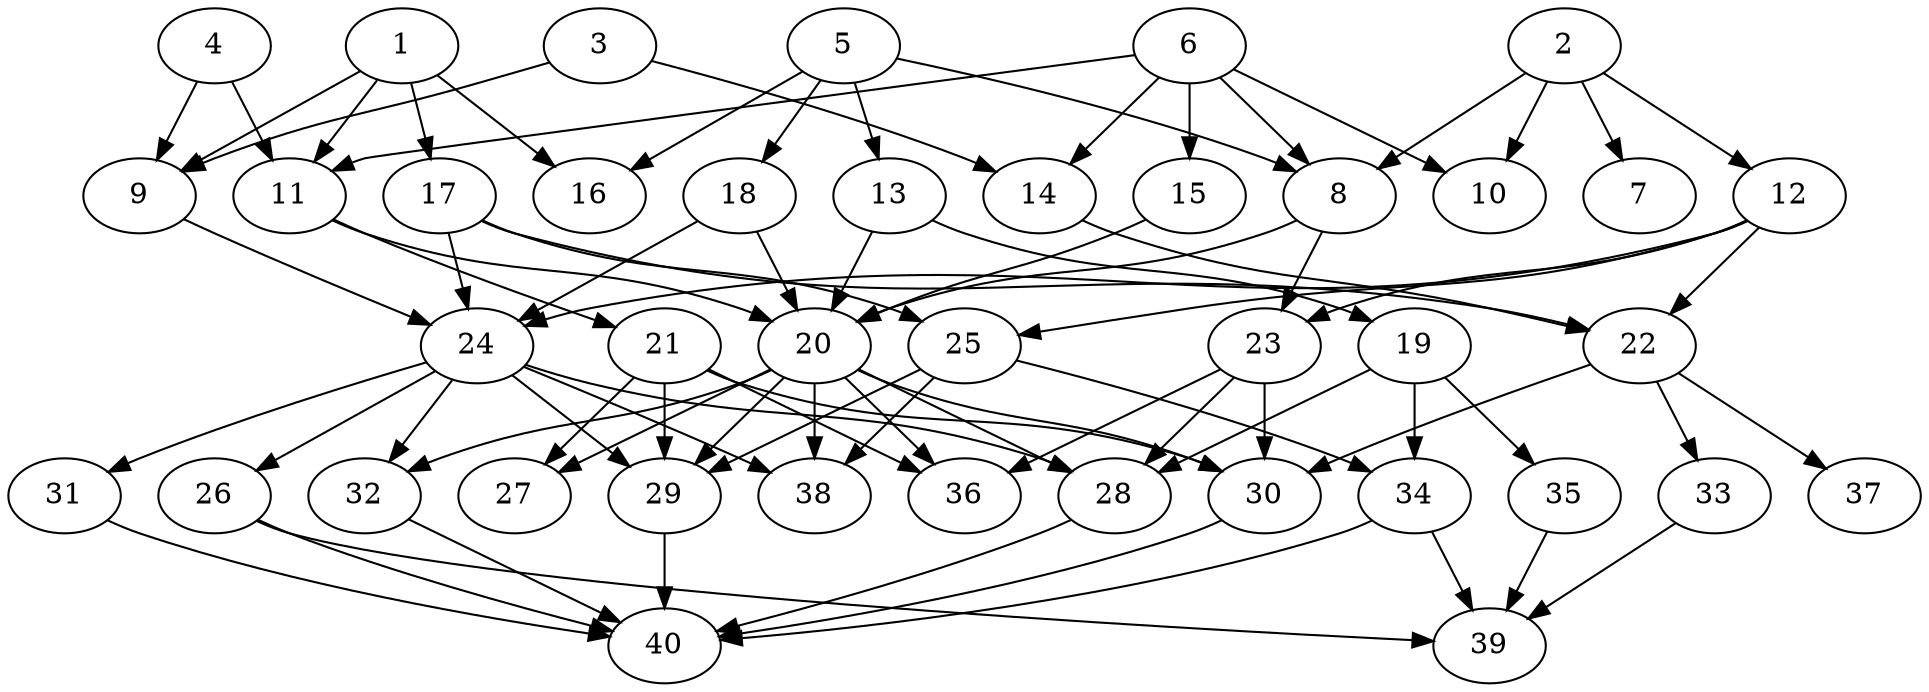 // DAG automatically generated by daggen at Thu Oct  3 14:06:48 2019
// ./daggen --dot -n 40 --ccr 0.5 --fat 0.7 --regular 0.5 --density 0.5 --mindata 5242880 --maxdata 52428800 
digraph G {
  1 [size="65081344", alpha="0.15", expect_size="32540672"] 
  1 -> 9 [size ="32540672"]
  1 -> 11 [size ="32540672"]
  1 -> 16 [size ="32540672"]
  1 -> 17 [size ="32540672"]
  2 [size="81809408", alpha="0.02", expect_size="40904704"] 
  2 -> 7 [size ="40904704"]
  2 -> 8 [size ="40904704"]
  2 -> 10 [size ="40904704"]
  2 -> 12 [size ="40904704"]
  3 [size="20580352", alpha="0.10", expect_size="10290176"] 
  3 -> 9 [size ="10290176"]
  3 -> 14 [size ="10290176"]
  4 [size="32692224", alpha="0.11", expect_size="16346112"] 
  4 -> 9 [size ="16346112"]
  4 -> 11 [size ="16346112"]
  5 [size="97019904", alpha="0.03", expect_size="48509952"] 
  5 -> 8 [size ="48509952"]
  5 -> 13 [size ="48509952"]
  5 -> 16 [size ="48509952"]
  5 -> 18 [size ="48509952"]
  6 [size="18825216", alpha="0.01", expect_size="9412608"] 
  6 -> 8 [size ="9412608"]
  6 -> 10 [size ="9412608"]
  6 -> 11 [size ="9412608"]
  6 -> 14 [size ="9412608"]
  6 -> 15 [size ="9412608"]
  7 [size="93267968", alpha="0.17", expect_size="46633984"] 
  8 [size="26558464", alpha="0.19", expect_size="13279232"] 
  8 -> 20 [size ="13279232"]
  8 -> 23 [size ="13279232"]
  9 [size="12070912", alpha="0.20", expect_size="6035456"] 
  9 -> 24 [size ="6035456"]
  10 [size="52535296", alpha="0.11", expect_size="26267648"] 
  11 [size="21698560", alpha="0.12", expect_size="10849280"] 
  11 -> 20 [size ="10849280"]
  11 -> 21 [size ="10849280"]
  12 [size="91721728", alpha="0.17", expect_size="45860864"] 
  12 -> 22 [size ="45860864"]
  12 -> 23 [size ="45860864"]
  12 -> 24 [size ="45860864"]
  12 -> 25 [size ="45860864"]
  13 [size="101654528", alpha="0.08", expect_size="50827264"] 
  13 -> 19 [size ="50827264"]
  13 -> 20 [size ="50827264"]
  14 [size="52766720", alpha="0.05", expect_size="26383360"] 
  14 -> 22 [size ="26383360"]
  15 [size="103452672", alpha="0.12", expect_size="51726336"] 
  15 -> 20 [size ="51726336"]
  16 [size="22661120", alpha="0.12", expect_size="11330560"] 
  17 [size="28590080", alpha="0.12", expect_size="14295040"] 
  17 -> 22 [size ="14295040"]
  17 -> 24 [size ="14295040"]
  17 -> 25 [size ="14295040"]
  18 [size="12830720", alpha="0.06", expect_size="6415360"] 
  18 -> 20 [size ="6415360"]
  18 -> 24 [size ="6415360"]
  19 [size="102916096", alpha="0.11", expect_size="51458048"] 
  19 -> 28 [size ="51458048"]
  19 -> 34 [size ="51458048"]
  19 -> 35 [size ="51458048"]
  20 [size="101926912", alpha="0.17", expect_size="50963456"] 
  20 -> 27 [size ="50963456"]
  20 -> 28 [size ="50963456"]
  20 -> 29 [size ="50963456"]
  20 -> 30 [size ="50963456"]
  20 -> 32 [size ="50963456"]
  20 -> 36 [size ="50963456"]
  20 -> 38 [size ="50963456"]
  21 [size="59160576", alpha="0.15", expect_size="29580288"] 
  21 -> 27 [size ="29580288"]
  21 -> 29 [size ="29580288"]
  21 -> 30 [size ="29580288"]
  21 -> 36 [size ="29580288"]
  22 [size="22368256", alpha="0.07", expect_size="11184128"] 
  22 -> 30 [size ="11184128"]
  22 -> 33 [size ="11184128"]
  22 -> 37 [size ="11184128"]
  23 [size="100532224", alpha="0.02", expect_size="50266112"] 
  23 -> 28 [size ="50266112"]
  23 -> 30 [size ="50266112"]
  23 -> 36 [size ="50266112"]
  24 [size="44206080", alpha="0.02", expect_size="22103040"] 
  24 -> 26 [size ="22103040"]
  24 -> 28 [size ="22103040"]
  24 -> 29 [size ="22103040"]
  24 -> 31 [size ="22103040"]
  24 -> 32 [size ="22103040"]
  24 -> 38 [size ="22103040"]
  25 [size="66060288", alpha="0.20", expect_size="33030144"] 
  25 -> 29 [size ="33030144"]
  25 -> 34 [size ="33030144"]
  25 -> 38 [size ="33030144"]
  26 [size="29497344", alpha="0.19", expect_size="14748672"] 
  26 -> 39 [size ="14748672"]
  26 -> 40 [size ="14748672"]
  27 [size="85659648", alpha="0.16", expect_size="42829824"] 
  28 [size="46718976", alpha="0.17", expect_size="23359488"] 
  28 -> 40 [size ="23359488"]
  29 [size="75128832", alpha="0.18", expect_size="37564416"] 
  29 -> 40 [size ="37564416"]
  30 [size="33566720", alpha="0.08", expect_size="16783360"] 
  30 -> 40 [size ="16783360"]
  31 [size="20281344", alpha="0.20", expect_size="10140672"] 
  31 -> 40 [size ="10140672"]
  32 [size="89866240", alpha="0.09", expect_size="44933120"] 
  32 -> 40 [size ="44933120"]
  33 [size="30531584", alpha="0.18", expect_size="15265792"] 
  33 -> 39 [size ="15265792"]
  34 [size="41115648", alpha="0.16", expect_size="20557824"] 
  34 -> 39 [size ="20557824"]
  34 -> 40 [size ="20557824"]
  35 [size="49453056", alpha="0.13", expect_size="24726528"] 
  35 -> 39 [size ="24726528"]
  36 [size="47710208", alpha="0.13", expect_size="23855104"] 
  37 [size="44222464", alpha="0.17", expect_size="22111232"] 
  38 [size="27404288", alpha="0.01", expect_size="13702144"] 
  39 [size="13328384", alpha="0.05", expect_size="6664192"] 
  40 [size="97951744", alpha="0.09", expect_size="48975872"] 
}
